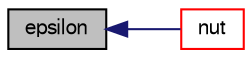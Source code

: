 digraph "epsilon"
{
  bgcolor="transparent";
  edge [fontname="FreeSans",fontsize="10",labelfontname="FreeSans",labelfontsize="10"];
  node [fontname="FreeSans",fontsize="10",shape=record];
  rankdir="LR";
  Node1298 [label="epsilon",height=0.2,width=0.4,color="black", fillcolor="grey75", style="filled", fontcolor="black"];
  Node1298 -> Node1299 [dir="back",color="midnightblue",fontsize="10",style="solid",fontname="FreeSans"];
  Node1299 [label="nut",height=0.2,width=0.4,color="red",URL="$a31086.html#a1f9ef455ae1ef56fcb9c8f8838c6aee2",tooltip="Return the turbulence viscosity. "];
}
